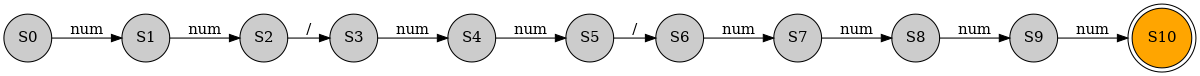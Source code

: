 digraph finite_state_machine {
rankdir=LR;
size="8,5"
S10[shape = doublecircle, style = filled, fillcolor = "#FFA500"];

node [shape = circle, style = filled, fillcolor = "#CCCCCC"];
S0->S1[ label ="num"];
S1->S2[ label ="num"];
S2->S3[ label ="/"];
S3->S4[ label ="num"];
S4->S5[ label ="num"];
S5->S6[ label ="/"];
S6->S7[ label ="num"];
S7->S8[ label ="num"];
S8->S9[ label ="num"];
S9->S10[ label ="num"];
}
